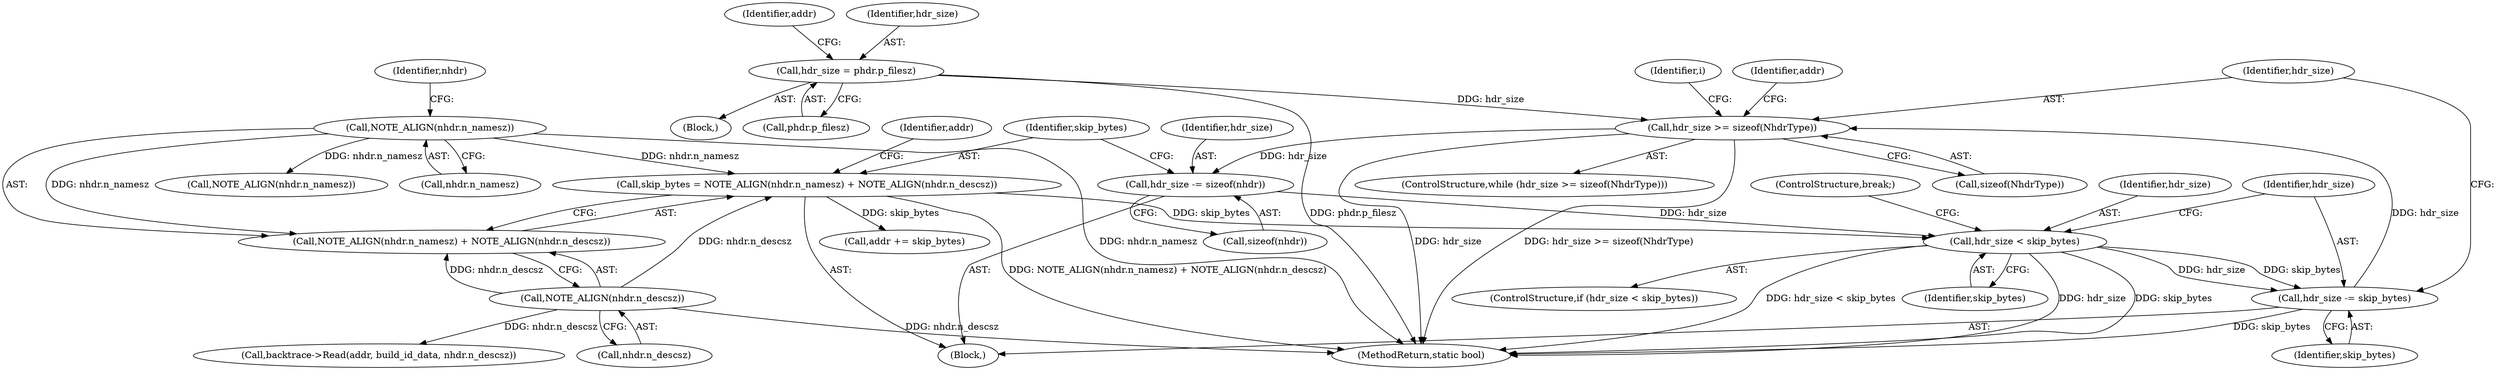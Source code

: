 digraph "0_Android_d917514bd6b270df431ea4e781a865764d406120@API" {
"1000200" [label="(Call,hdr_size >= sizeof(NhdrType))"];
"1000186" [label="(Call,hdr_size = phdr.p_filesz)"];
"1000319" [label="(Call,hdr_size -= skip_bytes)"];
"1000314" [label="(Call,hdr_size < skip_bytes)"];
"1000294" [label="(Call,hdr_size -= sizeof(nhdr))"];
"1000200" [label="(Call,hdr_size >= sizeof(NhdrType))"];
"1000299" [label="(Call,skip_bytes = NOTE_ALIGN(nhdr.n_namesz) + NOTE_ALIGN(nhdr.n_descsz))"];
"1000302" [label="(Call,NOTE_ALIGN(nhdr.n_namesz))"];
"1000306" [label="(Call,NOTE_ALIGN(nhdr.n_descsz))"];
"1000201" [label="(Identifier,hdr_size)"];
"1000306" [label="(Call,NOTE_ALIGN(nhdr.n_descsz))"];
"1000316" [label="(Identifier,skip_bytes)"];
"1000315" [label="(Identifier,hdr_size)"];
"1000234" [label="(Call,NOTE_ALIGN(nhdr.n_namesz))"];
"1000193" [label="(Identifier,addr)"];
"1000321" [label="(Identifier,skip_bytes)"];
"1000318" [label="(ControlStructure,break;)"];
"1000256" [label="(Call,backtrace->Read(addr, build_id_data, nhdr.n_descsz))"];
"1000296" [label="(Call,sizeof(nhdr))"];
"1000294" [label="(Call,hdr_size -= sizeof(nhdr))"];
"1000320" [label="(Identifier,hdr_size)"];
"1000302" [label="(Call,NOTE_ALIGN(nhdr.n_namesz))"];
"1000293" [label="(Block,)"];
"1000301" [label="(Call,NOTE_ALIGN(nhdr.n_namesz) + NOTE_ALIGN(nhdr.n_descsz))"];
"1000307" [label="(Call,nhdr.n_descsz)"];
"1000311" [label="(Identifier,addr)"];
"1000202" [label="(Call,sizeof(NhdrType))"];
"1000209" [label="(Identifier,addr)"];
"1000187" [label="(Identifier,hdr_size)"];
"1000200" [label="(Call,hdr_size >= sizeof(NhdrType))"];
"1000299" [label="(Call,skip_bytes = NOTE_ALIGN(nhdr.n_namesz) + NOTE_ALIGN(nhdr.n_descsz))"];
"1000313" [label="(ControlStructure,if (hdr_size < skip_bytes))"];
"1000324" [label="(MethodReturn,static bool)"];
"1000308" [label="(Identifier,nhdr)"];
"1000186" [label="(Call,hdr_size = phdr.p_filesz)"];
"1000295" [label="(Identifier,hdr_size)"];
"1000150" [label="(Identifier,i)"];
"1000199" [label="(ControlStructure,while (hdr_size >= sizeof(NhdrType)))"];
"1000319" [label="(Call,hdr_size -= skip_bytes)"];
"1000310" [label="(Call,addr += skip_bytes)"];
"1000303" [label="(Call,nhdr.n_namesz)"];
"1000184" [label="(Block,)"];
"1000314" [label="(Call,hdr_size < skip_bytes)"];
"1000188" [label="(Call,phdr.p_filesz)"];
"1000300" [label="(Identifier,skip_bytes)"];
"1000200" -> "1000199"  [label="AST: "];
"1000200" -> "1000202"  [label="CFG: "];
"1000201" -> "1000200"  [label="AST: "];
"1000202" -> "1000200"  [label="AST: "];
"1000209" -> "1000200"  [label="CFG: "];
"1000150" -> "1000200"  [label="CFG: "];
"1000200" -> "1000324"  [label="DDG: hdr_size"];
"1000200" -> "1000324"  [label="DDG: hdr_size >= sizeof(NhdrType)"];
"1000186" -> "1000200"  [label="DDG: hdr_size"];
"1000319" -> "1000200"  [label="DDG: hdr_size"];
"1000200" -> "1000294"  [label="DDG: hdr_size"];
"1000186" -> "1000184"  [label="AST: "];
"1000186" -> "1000188"  [label="CFG: "];
"1000187" -> "1000186"  [label="AST: "];
"1000188" -> "1000186"  [label="AST: "];
"1000193" -> "1000186"  [label="CFG: "];
"1000186" -> "1000324"  [label="DDG: phdr.p_filesz"];
"1000319" -> "1000293"  [label="AST: "];
"1000319" -> "1000321"  [label="CFG: "];
"1000320" -> "1000319"  [label="AST: "];
"1000321" -> "1000319"  [label="AST: "];
"1000201" -> "1000319"  [label="CFG: "];
"1000319" -> "1000324"  [label="DDG: skip_bytes"];
"1000314" -> "1000319"  [label="DDG: skip_bytes"];
"1000314" -> "1000319"  [label="DDG: hdr_size"];
"1000314" -> "1000313"  [label="AST: "];
"1000314" -> "1000316"  [label="CFG: "];
"1000315" -> "1000314"  [label="AST: "];
"1000316" -> "1000314"  [label="AST: "];
"1000318" -> "1000314"  [label="CFG: "];
"1000320" -> "1000314"  [label="CFG: "];
"1000314" -> "1000324"  [label="DDG: hdr_size"];
"1000314" -> "1000324"  [label="DDG: skip_bytes"];
"1000314" -> "1000324"  [label="DDG: hdr_size < skip_bytes"];
"1000294" -> "1000314"  [label="DDG: hdr_size"];
"1000299" -> "1000314"  [label="DDG: skip_bytes"];
"1000294" -> "1000293"  [label="AST: "];
"1000294" -> "1000296"  [label="CFG: "];
"1000295" -> "1000294"  [label="AST: "];
"1000296" -> "1000294"  [label="AST: "];
"1000300" -> "1000294"  [label="CFG: "];
"1000299" -> "1000293"  [label="AST: "];
"1000299" -> "1000301"  [label="CFG: "];
"1000300" -> "1000299"  [label="AST: "];
"1000301" -> "1000299"  [label="AST: "];
"1000311" -> "1000299"  [label="CFG: "];
"1000299" -> "1000324"  [label="DDG: NOTE_ALIGN(nhdr.n_namesz) + NOTE_ALIGN(nhdr.n_descsz)"];
"1000302" -> "1000299"  [label="DDG: nhdr.n_namesz"];
"1000306" -> "1000299"  [label="DDG: nhdr.n_descsz"];
"1000299" -> "1000310"  [label="DDG: skip_bytes"];
"1000302" -> "1000301"  [label="AST: "];
"1000302" -> "1000303"  [label="CFG: "];
"1000303" -> "1000302"  [label="AST: "];
"1000308" -> "1000302"  [label="CFG: "];
"1000302" -> "1000324"  [label="DDG: nhdr.n_namesz"];
"1000302" -> "1000234"  [label="DDG: nhdr.n_namesz"];
"1000302" -> "1000301"  [label="DDG: nhdr.n_namesz"];
"1000306" -> "1000301"  [label="AST: "];
"1000306" -> "1000307"  [label="CFG: "];
"1000307" -> "1000306"  [label="AST: "];
"1000301" -> "1000306"  [label="CFG: "];
"1000306" -> "1000324"  [label="DDG: nhdr.n_descsz"];
"1000306" -> "1000256"  [label="DDG: nhdr.n_descsz"];
"1000306" -> "1000301"  [label="DDG: nhdr.n_descsz"];
}
